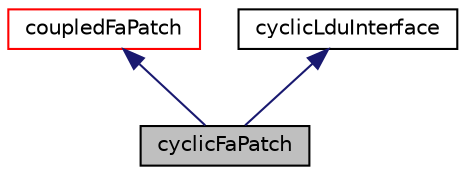 digraph "cyclicFaPatch"
{
  bgcolor="transparent";
  edge [fontname="Helvetica",fontsize="10",labelfontname="Helvetica",labelfontsize="10"];
  node [fontname="Helvetica",fontsize="10",shape=record];
  Node1 [label="cyclicFaPatch",height=0.2,width=0.4,color="black", fillcolor="grey75", style="filled" fontcolor="black"];
  Node2 -> Node1 [dir="back",color="midnightblue",fontsize="10",style="solid",fontname="Helvetica"];
  Node2 [label="coupledFaPatch",height=0.2,width=0.4,color="red",URL="$classFoam_1_1coupledFaPatch.html",tooltip="coupledFaPatch is an abstract base class for patches that couple regions of the computational domain ..."];
  Node3 -> Node1 [dir="back",color="midnightblue",fontsize="10",style="solid",fontname="Helvetica"];
  Node3 [label="cyclicLduInterface",height=0.2,width=0.4,color="black",URL="$classFoam_1_1cyclicLduInterface.html",tooltip="An abstract base class for cyclic coupled interfaces. "];
}
